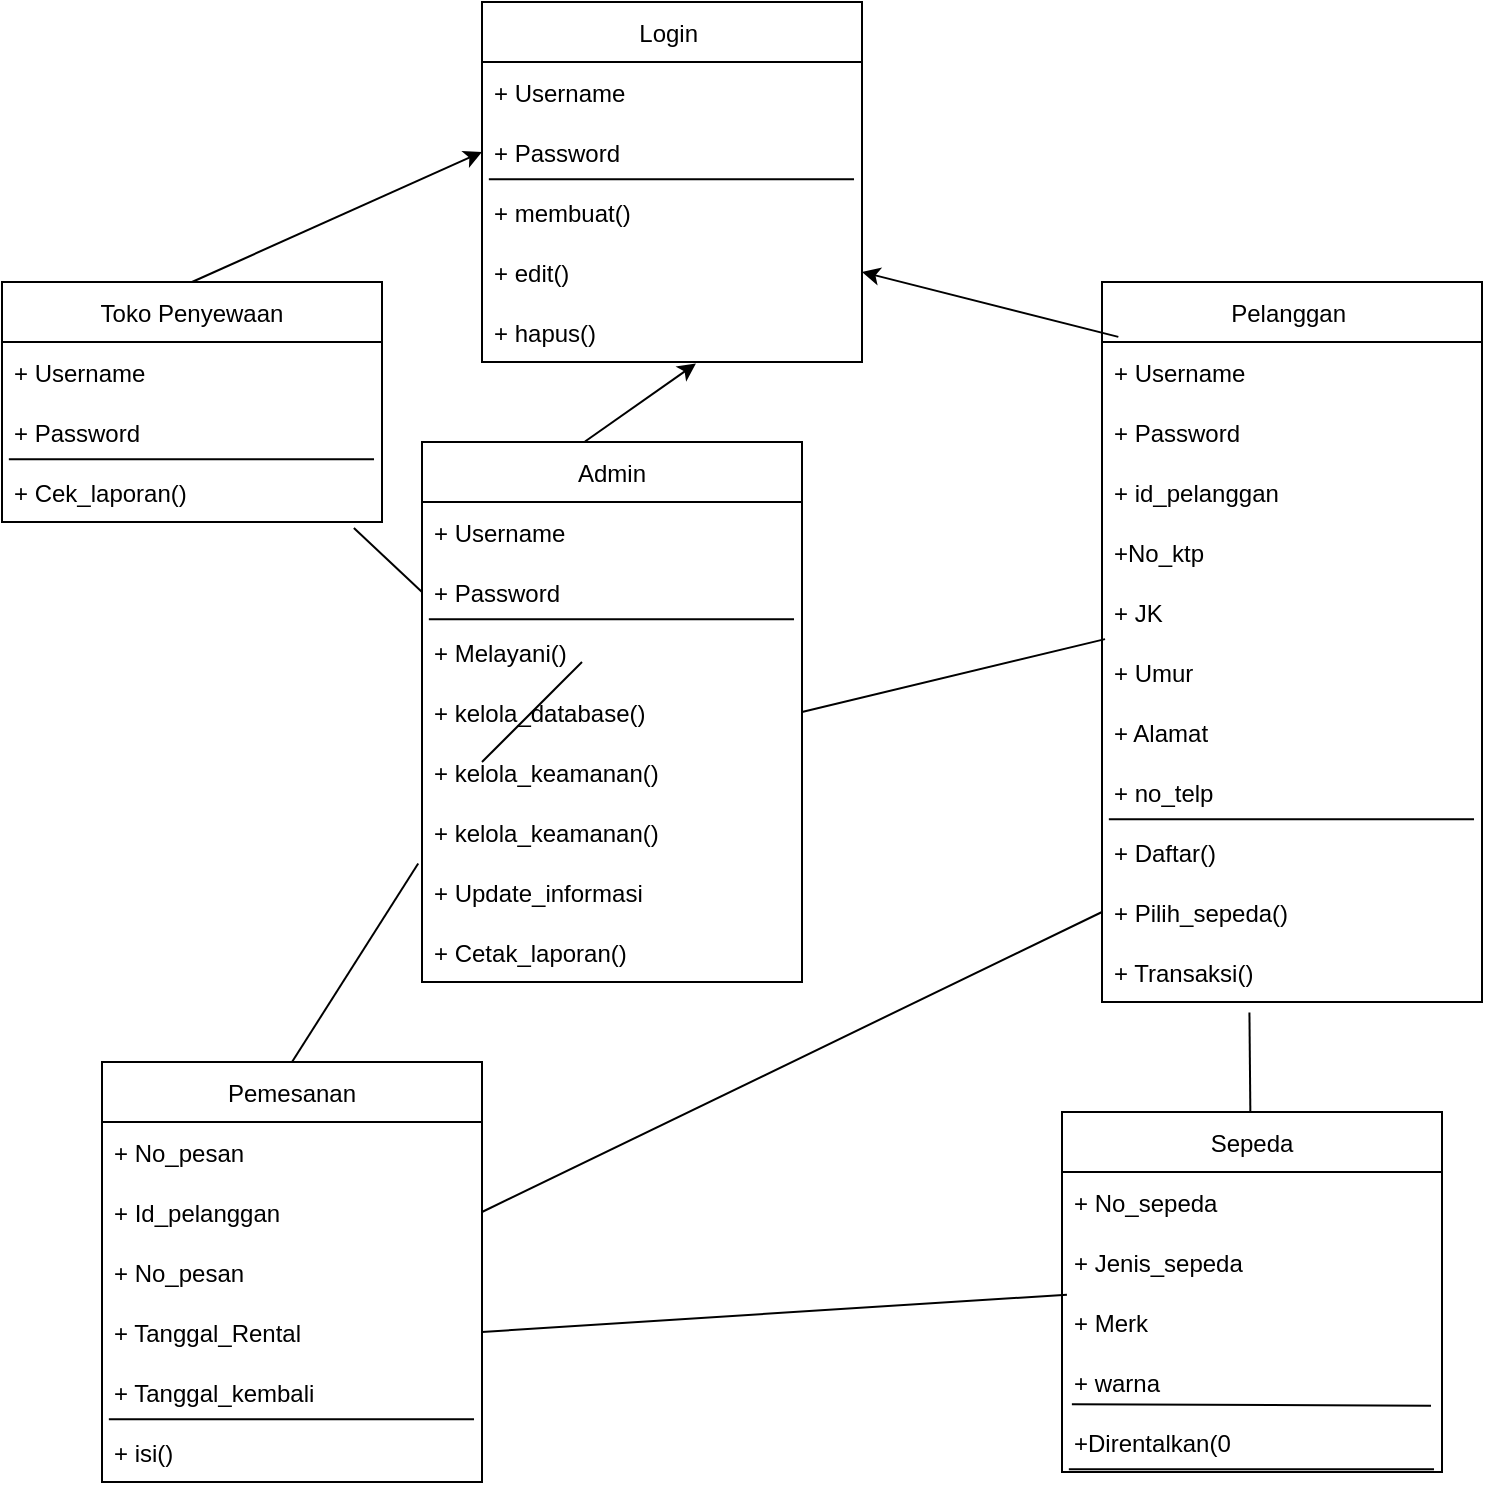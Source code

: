 <mxfile version="20.2.2" type="github"><diagram id="623ulmbeYyf7zP1IHpJS" name="Halaman-1"><mxGraphModel dx="1303" dy="767" grid="1" gridSize="10" guides="1" tooltips="1" connect="1" arrows="1" fold="1" page="1" pageScale="1" pageWidth="827" pageHeight="1169" math="0" shadow="0"><root><mxCell id="0"/><mxCell id="1" parent="0"/><mxCell id="8V3Z_wThRfv_rGXD6He0-1" value="Login " style="swimlane;fontStyle=0;childLayout=stackLayout;horizontal=1;startSize=30;horizontalStack=0;resizeParent=1;resizeParentMax=0;resizeLast=0;collapsible=1;marginBottom=0;" vertex="1" parent="1"><mxGeometry x="310" y="30" width="190" height="180" as="geometry"/></mxCell><mxCell id="8V3Z_wThRfv_rGXD6He0-2" value="+ Username " style="text;strokeColor=none;fillColor=none;align=left;verticalAlign=middle;spacingLeft=4;spacingRight=4;overflow=hidden;points=[[0,0.5],[1,0.5]];portConstraint=eastwest;rotatable=0;" vertex="1" parent="8V3Z_wThRfv_rGXD6He0-1"><mxGeometry y="30" width="190" height="30" as="geometry"/></mxCell><mxCell id="8V3Z_wThRfv_rGXD6He0-3" value="+ Password " style="text;strokeColor=none;fillColor=none;align=left;verticalAlign=middle;spacingLeft=4;spacingRight=4;overflow=hidden;points=[[0,0.5],[1,0.5]];portConstraint=eastwest;rotatable=0;" vertex="1" parent="8V3Z_wThRfv_rGXD6He0-1"><mxGeometry y="60" width="190" height="30" as="geometry"/></mxCell><mxCell id="8V3Z_wThRfv_rGXD6He0-4" value="+ membuat()" style="text;strokeColor=none;fillColor=none;align=left;verticalAlign=middle;spacingLeft=4;spacingRight=4;overflow=hidden;points=[[0,0.5],[1,0.5]];portConstraint=eastwest;rotatable=0;" vertex="1" parent="8V3Z_wThRfv_rGXD6He0-1"><mxGeometry y="90" width="190" height="30" as="geometry"/></mxCell><mxCell id="8V3Z_wThRfv_rGXD6He0-6" value="+ edit()" style="text;strokeColor=none;fillColor=none;align=left;verticalAlign=middle;spacingLeft=4;spacingRight=4;overflow=hidden;points=[[0,0.5],[1,0.5]];portConstraint=eastwest;rotatable=0;" vertex="1" parent="8V3Z_wThRfv_rGXD6He0-1"><mxGeometry y="120" width="190" height="30" as="geometry"/></mxCell><mxCell id="8V3Z_wThRfv_rGXD6He0-7" value="" style="endArrow=none;html=1;rounded=0;exitX=0.018;exitY=-0.044;exitDx=0;exitDy=0;exitPerimeter=0;entryX=0.979;entryY=-0.044;entryDx=0;entryDy=0;entryPerimeter=0;" edge="1" parent="8V3Z_wThRfv_rGXD6He0-1" source="8V3Z_wThRfv_rGXD6He0-4" target="8V3Z_wThRfv_rGXD6He0-4"><mxGeometry width="50" height="50" relative="1" as="geometry"><mxPoint x="200" y="160" as="sourcePoint"/><mxPoint x="250" y="110" as="targetPoint"/></mxGeometry></mxCell><mxCell id="8V3Z_wThRfv_rGXD6He0-8" value="+ hapus()" style="text;strokeColor=none;fillColor=none;align=left;verticalAlign=middle;spacingLeft=4;spacingRight=4;overflow=hidden;points=[[0,0.5],[1,0.5]];portConstraint=eastwest;rotatable=0;" vertex="1" parent="8V3Z_wThRfv_rGXD6He0-1"><mxGeometry y="150" width="190" height="30" as="geometry"/></mxCell><mxCell id="8V3Z_wThRfv_rGXD6He0-9" value="Pelanggan " style="swimlane;fontStyle=0;childLayout=stackLayout;horizontal=1;startSize=30;horizontalStack=0;resizeParent=1;resizeParentMax=0;resizeLast=0;collapsible=1;marginBottom=0;" vertex="1" parent="1"><mxGeometry x="620" y="170" width="190" height="360" as="geometry"/></mxCell><mxCell id="8V3Z_wThRfv_rGXD6He0-10" value="+ Username " style="text;strokeColor=none;fillColor=none;align=left;verticalAlign=middle;spacingLeft=4;spacingRight=4;overflow=hidden;points=[[0,0.5],[1,0.5]];portConstraint=eastwest;rotatable=0;" vertex="1" parent="8V3Z_wThRfv_rGXD6He0-9"><mxGeometry y="30" width="190" height="30" as="geometry"/></mxCell><mxCell id="8V3Z_wThRfv_rGXD6He0-11" value="+ Password " style="text;strokeColor=none;fillColor=none;align=left;verticalAlign=middle;spacingLeft=4;spacingRight=4;overflow=hidden;points=[[0,0.5],[1,0.5]];portConstraint=eastwest;rotatable=0;" vertex="1" parent="8V3Z_wThRfv_rGXD6He0-9"><mxGeometry y="60" width="190" height="30" as="geometry"/></mxCell><mxCell id="8V3Z_wThRfv_rGXD6He0-16" value="+ id_pelanggan " style="text;strokeColor=none;fillColor=none;align=left;verticalAlign=middle;spacingLeft=4;spacingRight=4;overflow=hidden;points=[[0,0.5],[1,0.5]];portConstraint=eastwest;rotatable=0;" vertex="1" parent="8V3Z_wThRfv_rGXD6He0-9"><mxGeometry y="90" width="190" height="30" as="geometry"/></mxCell><mxCell id="8V3Z_wThRfv_rGXD6He0-20" value="+No_ktp" style="text;strokeColor=none;fillColor=none;align=left;verticalAlign=middle;spacingLeft=4;spacingRight=4;overflow=hidden;points=[[0,0.5],[1,0.5]];portConstraint=eastwest;rotatable=0;" vertex="1" parent="8V3Z_wThRfv_rGXD6He0-9"><mxGeometry y="120" width="190" height="30" as="geometry"/></mxCell><mxCell id="8V3Z_wThRfv_rGXD6He0-19" value="+ JK" style="text;strokeColor=none;fillColor=none;align=left;verticalAlign=middle;spacingLeft=4;spacingRight=4;overflow=hidden;points=[[0,0.5],[1,0.5]];portConstraint=eastwest;rotatable=0;" vertex="1" parent="8V3Z_wThRfv_rGXD6He0-9"><mxGeometry y="150" width="190" height="30" as="geometry"/></mxCell><mxCell id="8V3Z_wThRfv_rGXD6He0-17" value="+ Umur" style="text;strokeColor=none;fillColor=none;align=left;verticalAlign=middle;spacingLeft=4;spacingRight=4;overflow=hidden;points=[[0,0.5],[1,0.5]];portConstraint=eastwest;rotatable=0;" vertex="1" parent="8V3Z_wThRfv_rGXD6He0-9"><mxGeometry y="180" width="190" height="30" as="geometry"/></mxCell><mxCell id="8V3Z_wThRfv_rGXD6He0-22" value="+ Alamat " style="text;strokeColor=none;fillColor=none;align=left;verticalAlign=middle;spacingLeft=4;spacingRight=4;overflow=hidden;points=[[0,0.5],[1,0.5]];portConstraint=eastwest;rotatable=0;" vertex="1" parent="8V3Z_wThRfv_rGXD6He0-9"><mxGeometry y="210" width="190" height="30" as="geometry"/></mxCell><mxCell id="8V3Z_wThRfv_rGXD6He0-21" value="+ no_telp" style="text;strokeColor=none;fillColor=none;align=left;verticalAlign=middle;spacingLeft=4;spacingRight=4;overflow=hidden;points=[[0,0.5],[1,0.5]];portConstraint=eastwest;rotatable=0;" vertex="1" parent="8V3Z_wThRfv_rGXD6He0-9"><mxGeometry y="240" width="190" height="30" as="geometry"/></mxCell><mxCell id="8V3Z_wThRfv_rGXD6He0-12" value="+ Daftar()" style="text;strokeColor=none;fillColor=none;align=left;verticalAlign=middle;spacingLeft=4;spacingRight=4;overflow=hidden;points=[[0,0.5],[1,0.5]];portConstraint=eastwest;rotatable=0;" vertex="1" parent="8V3Z_wThRfv_rGXD6He0-9"><mxGeometry y="270" width="190" height="30" as="geometry"/></mxCell><mxCell id="8V3Z_wThRfv_rGXD6He0-13" value="+ Pilih_sepeda()" style="text;strokeColor=none;fillColor=none;align=left;verticalAlign=middle;spacingLeft=4;spacingRight=4;overflow=hidden;points=[[0,0.5],[1,0.5]];portConstraint=eastwest;rotatable=0;" vertex="1" parent="8V3Z_wThRfv_rGXD6He0-9"><mxGeometry y="300" width="190" height="30" as="geometry"/></mxCell><mxCell id="8V3Z_wThRfv_rGXD6He0-14" value="" style="endArrow=none;html=1;rounded=0;exitX=0.018;exitY=-0.044;exitDx=0;exitDy=0;exitPerimeter=0;entryX=0.979;entryY=-0.044;entryDx=0;entryDy=0;entryPerimeter=0;" edge="1" parent="8V3Z_wThRfv_rGXD6He0-9" source="8V3Z_wThRfv_rGXD6He0-12" target="8V3Z_wThRfv_rGXD6He0-12"><mxGeometry width="50" height="50" relative="1" as="geometry"><mxPoint x="200" y="160" as="sourcePoint"/><mxPoint x="250" y="110" as="targetPoint"/></mxGeometry></mxCell><mxCell id="8V3Z_wThRfv_rGXD6He0-15" value="+ Transaksi()" style="text;strokeColor=none;fillColor=none;align=left;verticalAlign=middle;spacingLeft=4;spacingRight=4;overflow=hidden;points=[[0,0.5],[1,0.5]];portConstraint=eastwest;rotatable=0;" vertex="1" parent="8V3Z_wThRfv_rGXD6He0-9"><mxGeometry y="330" width="190" height="30" as="geometry"/></mxCell><mxCell id="8V3Z_wThRfv_rGXD6He0-23" value="Admin" style="swimlane;fontStyle=0;childLayout=stackLayout;horizontal=1;startSize=30;horizontalStack=0;resizeParent=1;resizeParentMax=0;resizeLast=0;collapsible=1;marginBottom=0;" vertex="1" parent="1"><mxGeometry x="280" y="250" width="190" height="270" as="geometry"/></mxCell><mxCell id="8V3Z_wThRfv_rGXD6He0-24" value="+ Username " style="text;strokeColor=none;fillColor=none;align=left;verticalAlign=middle;spacingLeft=4;spacingRight=4;overflow=hidden;points=[[0,0.5],[1,0.5]];portConstraint=eastwest;rotatable=0;" vertex="1" parent="8V3Z_wThRfv_rGXD6He0-23"><mxGeometry y="30" width="190" height="30" as="geometry"/></mxCell><mxCell id="8V3Z_wThRfv_rGXD6He0-25" value="+ Password " style="text;strokeColor=none;fillColor=none;align=left;verticalAlign=middle;spacingLeft=4;spacingRight=4;overflow=hidden;points=[[0,0.5],[1,0.5]];portConstraint=eastwest;rotatable=0;" vertex="1" parent="8V3Z_wThRfv_rGXD6He0-23"><mxGeometry y="60" width="190" height="30" as="geometry"/></mxCell><mxCell id="8V3Z_wThRfv_rGXD6He0-32" value="+ Melayani()" style="text;strokeColor=none;fillColor=none;align=left;verticalAlign=middle;spacingLeft=4;spacingRight=4;overflow=hidden;points=[[0,0.5],[1,0.5]];portConstraint=eastwest;rotatable=0;" vertex="1" parent="8V3Z_wThRfv_rGXD6He0-23"><mxGeometry y="90" width="190" height="30" as="geometry"/></mxCell><mxCell id="8V3Z_wThRfv_rGXD6He0-33" value="+ kelola_database()" style="text;strokeColor=none;fillColor=none;align=left;verticalAlign=middle;spacingLeft=4;spacingRight=4;overflow=hidden;points=[[0,0.5],[1,0.5]];portConstraint=eastwest;rotatable=0;" vertex="1" parent="8V3Z_wThRfv_rGXD6He0-23"><mxGeometry y="120" width="190" height="30" as="geometry"/></mxCell><mxCell id="8V3Z_wThRfv_rGXD6He0-34" value="" style="endArrow=none;html=1;rounded=0;exitX=0.018;exitY=-0.044;exitDx=0;exitDy=0;exitPerimeter=0;entryX=0.979;entryY=-0.044;entryDx=0;entryDy=0;entryPerimeter=0;" edge="1" parent="8V3Z_wThRfv_rGXD6He0-23" source="8V3Z_wThRfv_rGXD6He0-32" target="8V3Z_wThRfv_rGXD6He0-32"><mxGeometry width="50" height="50" relative="1" as="geometry"><mxPoint x="200" y="160" as="sourcePoint"/><mxPoint x="250" y="110" as="targetPoint"/></mxGeometry></mxCell><mxCell id="8V3Z_wThRfv_rGXD6He0-70" value="+ kelola_keamanan()" style="text;strokeColor=none;fillColor=none;align=left;verticalAlign=middle;spacingLeft=4;spacingRight=4;overflow=hidden;points=[[0,0.5],[1,0.5]];portConstraint=eastwest;rotatable=0;" vertex="1" parent="8V3Z_wThRfv_rGXD6He0-23"><mxGeometry y="150" width="190" height="30" as="geometry"/></mxCell><mxCell id="8V3Z_wThRfv_rGXD6He0-35" value="+ kelola_keamanan()" style="text;strokeColor=none;fillColor=none;align=left;verticalAlign=middle;spacingLeft=4;spacingRight=4;overflow=hidden;points=[[0,0.5],[1,0.5]];portConstraint=eastwest;rotatable=0;" vertex="1" parent="8V3Z_wThRfv_rGXD6He0-23"><mxGeometry y="180" width="190" height="30" as="geometry"/></mxCell><mxCell id="8V3Z_wThRfv_rGXD6He0-37" value="+ Update_informasi" style="text;strokeColor=none;fillColor=none;align=left;verticalAlign=middle;spacingLeft=4;spacingRight=4;overflow=hidden;points=[[0,0.5],[1,0.5]];portConstraint=eastwest;rotatable=0;" vertex="1" parent="8V3Z_wThRfv_rGXD6He0-23"><mxGeometry y="210" width="190" height="30" as="geometry"/></mxCell><mxCell id="8V3Z_wThRfv_rGXD6He0-36" value="+ Cetak_laporan()" style="text;strokeColor=none;fillColor=none;align=left;verticalAlign=middle;spacingLeft=4;spacingRight=4;overflow=hidden;points=[[0,0.5],[1,0.5]];portConstraint=eastwest;rotatable=0;" vertex="1" parent="8V3Z_wThRfv_rGXD6He0-23"><mxGeometry y="240" width="190" height="30" as="geometry"/></mxCell><mxCell id="8V3Z_wThRfv_rGXD6He0-38" value="Toko Penyewaan" style="swimlane;fontStyle=0;childLayout=stackLayout;horizontal=1;startSize=30;horizontalStack=0;resizeParent=1;resizeParentMax=0;resizeLast=0;collapsible=1;marginBottom=0;" vertex="1" parent="1"><mxGeometry x="70" y="170" width="190" height="120" as="geometry"/></mxCell><mxCell id="8V3Z_wThRfv_rGXD6He0-39" value="+ Username " style="text;strokeColor=none;fillColor=none;align=left;verticalAlign=middle;spacingLeft=4;spacingRight=4;overflow=hidden;points=[[0,0.5],[1,0.5]];portConstraint=eastwest;rotatable=0;" vertex="1" parent="8V3Z_wThRfv_rGXD6He0-38"><mxGeometry y="30" width="190" height="30" as="geometry"/></mxCell><mxCell id="8V3Z_wThRfv_rGXD6He0-40" value="+ Password " style="text;strokeColor=none;fillColor=none;align=left;verticalAlign=middle;spacingLeft=4;spacingRight=4;overflow=hidden;points=[[0,0.5],[1,0.5]];portConstraint=eastwest;rotatable=0;" vertex="1" parent="8V3Z_wThRfv_rGXD6He0-38"><mxGeometry y="60" width="190" height="30" as="geometry"/></mxCell><mxCell id="8V3Z_wThRfv_rGXD6He0-41" value="+ Cek_laporan()" style="text;strokeColor=none;fillColor=none;align=left;verticalAlign=middle;spacingLeft=4;spacingRight=4;overflow=hidden;points=[[0,0.5],[1,0.5]];portConstraint=eastwest;rotatable=0;" vertex="1" parent="8V3Z_wThRfv_rGXD6He0-38"><mxGeometry y="90" width="190" height="30" as="geometry"/></mxCell><mxCell id="8V3Z_wThRfv_rGXD6He0-43" value="" style="endArrow=none;html=1;rounded=0;exitX=0.018;exitY=-0.044;exitDx=0;exitDy=0;exitPerimeter=0;entryX=0.979;entryY=-0.044;entryDx=0;entryDy=0;entryPerimeter=0;" edge="1" parent="8V3Z_wThRfv_rGXD6He0-38" source="8V3Z_wThRfv_rGXD6He0-41" target="8V3Z_wThRfv_rGXD6He0-41"><mxGeometry width="50" height="50" relative="1" as="geometry"><mxPoint x="200" y="160" as="sourcePoint"/><mxPoint x="250" y="110" as="targetPoint"/></mxGeometry></mxCell><mxCell id="8V3Z_wThRfv_rGXD6He0-45" value="Pemesanan" style="swimlane;fontStyle=0;childLayout=stackLayout;horizontal=1;startSize=30;horizontalStack=0;resizeParent=1;resizeParentMax=0;resizeLast=0;collapsible=1;marginBottom=0;" vertex="1" parent="1"><mxGeometry x="120" y="560" width="190" height="210" as="geometry"/></mxCell><mxCell id="8V3Z_wThRfv_rGXD6He0-46" value="+ No_pesan " style="text;strokeColor=none;fillColor=none;align=left;verticalAlign=middle;spacingLeft=4;spacingRight=4;overflow=hidden;points=[[0,0.5],[1,0.5]];portConstraint=eastwest;rotatable=0;" vertex="1" parent="8V3Z_wThRfv_rGXD6He0-45"><mxGeometry y="30" width="190" height="30" as="geometry"/></mxCell><mxCell id="8V3Z_wThRfv_rGXD6He0-47" value="+ Id_pelanggan " style="text;strokeColor=none;fillColor=none;align=left;verticalAlign=middle;spacingLeft=4;spacingRight=4;overflow=hidden;points=[[0,0.5],[1,0.5]];portConstraint=eastwest;rotatable=0;" vertex="1" parent="8V3Z_wThRfv_rGXD6He0-45"><mxGeometry y="60" width="190" height="30" as="geometry"/></mxCell><mxCell id="8V3Z_wThRfv_rGXD6He0-52" value="+ No_pesan" style="text;strokeColor=none;fillColor=none;align=left;verticalAlign=middle;spacingLeft=4;spacingRight=4;overflow=hidden;points=[[0,0.5],[1,0.5]];portConstraint=eastwest;rotatable=0;" vertex="1" parent="8V3Z_wThRfv_rGXD6He0-45"><mxGeometry y="90" width="190" height="30" as="geometry"/></mxCell><mxCell id="8V3Z_wThRfv_rGXD6He0-53" value="+ Tanggal_Rental" style="text;strokeColor=none;fillColor=none;align=left;verticalAlign=middle;spacingLeft=4;spacingRight=4;overflow=hidden;points=[[0,0.5],[1,0.5]];portConstraint=eastwest;rotatable=0;" vertex="1" parent="8V3Z_wThRfv_rGXD6He0-45"><mxGeometry y="120" width="190" height="30" as="geometry"/></mxCell><mxCell id="8V3Z_wThRfv_rGXD6He0-54" value="+ Tanggal_kembali" style="text;strokeColor=none;fillColor=none;align=left;verticalAlign=middle;spacingLeft=4;spacingRight=4;overflow=hidden;points=[[0,0.5],[1,0.5]];portConstraint=eastwest;rotatable=0;" vertex="1" parent="8V3Z_wThRfv_rGXD6He0-45"><mxGeometry y="150" width="190" height="30" as="geometry"/></mxCell><mxCell id="8V3Z_wThRfv_rGXD6He0-50" value="" style="endArrow=none;html=1;rounded=0;exitX=0.018;exitY=-0.044;exitDx=0;exitDy=0;exitPerimeter=0;entryX=0.979;entryY=-0.044;entryDx=0;entryDy=0;entryPerimeter=0;" edge="1" parent="8V3Z_wThRfv_rGXD6He0-45"><mxGeometry width="50" height="50" relative="1" as="geometry"><mxPoint x="3.42" y="178.68" as="sourcePoint"/><mxPoint x="186.01" y="178.68" as="targetPoint"/></mxGeometry></mxCell><mxCell id="8V3Z_wThRfv_rGXD6He0-51" value="+ isi()" style="text;strokeColor=none;fillColor=none;align=left;verticalAlign=middle;spacingLeft=4;spacingRight=4;overflow=hidden;points=[[0,0.5],[1,0.5]];portConstraint=eastwest;rotatable=0;" vertex="1" parent="8V3Z_wThRfv_rGXD6He0-45"><mxGeometry y="180" width="190" height="30" as="geometry"/></mxCell><mxCell id="8V3Z_wThRfv_rGXD6He0-55" value="Sepeda" style="swimlane;fontStyle=0;childLayout=stackLayout;horizontal=1;startSize=30;horizontalStack=0;resizeParent=1;resizeParentMax=0;resizeLast=0;collapsible=1;marginBottom=0;" vertex="1" parent="1"><mxGeometry x="600" y="585" width="190" height="180" as="geometry"/></mxCell><mxCell id="8V3Z_wThRfv_rGXD6He0-56" value="+ No_sepeda " style="text;strokeColor=none;fillColor=none;align=left;verticalAlign=middle;spacingLeft=4;spacingRight=4;overflow=hidden;points=[[0,0.5],[1,0.5]];portConstraint=eastwest;rotatable=0;" vertex="1" parent="8V3Z_wThRfv_rGXD6He0-55"><mxGeometry y="30" width="190" height="30" as="geometry"/></mxCell><mxCell id="8V3Z_wThRfv_rGXD6He0-57" value="+ Jenis_sepeda " style="text;strokeColor=none;fillColor=none;align=left;verticalAlign=middle;spacingLeft=4;spacingRight=4;overflow=hidden;points=[[0,0.5],[1,0.5]];portConstraint=eastwest;rotatable=0;" vertex="1" parent="8V3Z_wThRfv_rGXD6He0-55"><mxGeometry y="60" width="190" height="30" as="geometry"/></mxCell><mxCell id="8V3Z_wThRfv_rGXD6He0-59" value="+ Merk" style="text;strokeColor=none;fillColor=none;align=left;verticalAlign=middle;spacingLeft=4;spacingRight=4;overflow=hidden;points=[[0,0.5],[1,0.5]];portConstraint=eastwest;rotatable=0;" vertex="1" parent="8V3Z_wThRfv_rGXD6He0-55"><mxGeometry y="90" width="190" height="30" as="geometry"/></mxCell><mxCell id="8V3Z_wThRfv_rGXD6He0-60" value="+ warna" style="text;strokeColor=none;fillColor=none;align=left;verticalAlign=middle;spacingLeft=4;spacingRight=4;overflow=hidden;points=[[0,0.5],[1,0.5]];portConstraint=eastwest;rotatable=0;" vertex="1" parent="8V3Z_wThRfv_rGXD6He0-55"><mxGeometry y="120" width="190" height="30" as="geometry"/></mxCell><mxCell id="8V3Z_wThRfv_rGXD6He0-61" value="" style="endArrow=none;html=1;rounded=0;exitX=0.018;exitY=-0.044;exitDx=0;exitDy=0;exitPerimeter=0;entryX=0.979;entryY=-0.044;entryDx=0;entryDy=0;entryPerimeter=0;" edge="1" parent="8V3Z_wThRfv_rGXD6He0-55"><mxGeometry width="50" height="50" relative="1" as="geometry"><mxPoint x="3.42" y="178.68" as="sourcePoint"/><mxPoint x="186.01" y="178.68" as="targetPoint"/></mxGeometry></mxCell><mxCell id="8V3Z_wThRfv_rGXD6He0-62" value="+Direntalkan(0" style="text;strokeColor=none;fillColor=none;align=left;verticalAlign=middle;spacingLeft=4;spacingRight=4;overflow=hidden;points=[[0,0.5],[1,0.5]];portConstraint=eastwest;rotatable=0;" vertex="1" parent="8V3Z_wThRfv_rGXD6He0-55"><mxGeometry y="150" width="190" height="30" as="geometry"/></mxCell><mxCell id="8V3Z_wThRfv_rGXD6He0-63" value="" style="endArrow=none;html=1;rounded=0;exitX=0.026;exitY=-0.131;exitDx=0;exitDy=0;exitPerimeter=0;entryX=0.971;entryY=-0.105;entryDx=0;entryDy=0;entryPerimeter=0;" edge="1" parent="8V3Z_wThRfv_rGXD6He0-55" source="8V3Z_wThRfv_rGXD6He0-62" target="8V3Z_wThRfv_rGXD6He0-62"><mxGeometry width="50" height="50" relative="1" as="geometry"><mxPoint x="210" y="110" as="sourcePoint"/><mxPoint x="260" y="60" as="targetPoint"/></mxGeometry></mxCell><mxCell id="8V3Z_wThRfv_rGXD6He0-64" value="" style="endArrow=classic;html=1;rounded=0;exitX=0.5;exitY=0;exitDx=0;exitDy=0;entryX=0;entryY=0.5;entryDx=0;entryDy=0;" edge="1" parent="1" source="8V3Z_wThRfv_rGXD6He0-38" target="8V3Z_wThRfv_rGXD6He0-3"><mxGeometry width="50" height="50" relative="1" as="geometry"><mxPoint x="310" y="410" as="sourcePoint"/><mxPoint x="300" y="110" as="targetPoint"/></mxGeometry></mxCell><mxCell id="8V3Z_wThRfv_rGXD6He0-65" value="" style="endArrow=classic;html=1;rounded=0;entryX=0.563;entryY=1.026;entryDx=0;entryDy=0;entryPerimeter=0;exitX=0.429;exitY=-0.001;exitDx=0;exitDy=0;exitPerimeter=0;" edge="1" parent="1" source="8V3Z_wThRfv_rGXD6He0-23" target="8V3Z_wThRfv_rGXD6He0-8"><mxGeometry width="50" height="50" relative="1" as="geometry"><mxPoint x="310" y="410" as="sourcePoint"/><mxPoint x="360" y="360" as="targetPoint"/></mxGeometry></mxCell><mxCell id="8V3Z_wThRfv_rGXD6He0-66" value="" style="endArrow=classic;html=1;rounded=0;entryX=1;entryY=0.5;entryDx=0;entryDy=0;exitX=0.043;exitY=-0.085;exitDx=0;exitDy=0;exitPerimeter=0;" edge="1" parent="1" source="8V3Z_wThRfv_rGXD6He0-10" target="8V3Z_wThRfv_rGXD6He0-6"><mxGeometry width="50" height="50" relative="1" as="geometry"><mxPoint x="310" y="410" as="sourcePoint"/><mxPoint x="360" y="360" as="targetPoint"/></mxGeometry></mxCell><mxCell id="8V3Z_wThRfv_rGXD6He0-68" value="" style="endArrow=none;html=1;rounded=0;exitX=0.926;exitY=1.1;exitDx=0;exitDy=0;exitPerimeter=0;entryX=0;entryY=0.5;entryDx=0;entryDy=0;" edge="1" parent="1" source="8V3Z_wThRfv_rGXD6He0-41" target="8V3Z_wThRfv_rGXD6He0-25"><mxGeometry width="50" height="50" relative="1" as="geometry"><mxPoint x="310" y="410" as="sourcePoint"/><mxPoint x="360" y="360" as="targetPoint"/></mxGeometry></mxCell><mxCell id="8V3Z_wThRfv_rGXD6He0-72" value="" style="endArrow=none;html=1;rounded=0;entryX=-0.01;entryY=0.026;entryDx=0;entryDy=0;entryPerimeter=0;exitX=0.5;exitY=0;exitDx=0;exitDy=0;" edge="1" parent="1" source="8V3Z_wThRfv_rGXD6He0-45" target="8V3Z_wThRfv_rGXD6He0-37"><mxGeometry width="50" height="50" relative="1" as="geometry"><mxPoint x="210" y="570" as="sourcePoint"/><mxPoint x="260" y="520" as="targetPoint"/></mxGeometry></mxCell><mxCell id="8V3Z_wThRfv_rGXD6He0-75" value="" style="endArrow=none;html=1;rounded=0;exitX=1;exitY=0.5;exitDx=0;exitDy=0;entryX=0;entryY=0.5;entryDx=0;entryDy=0;" edge="1" parent="1" source="8V3Z_wThRfv_rGXD6He0-47" target="8V3Z_wThRfv_rGXD6He0-13"><mxGeometry width="50" height="50" relative="1" as="geometry"><mxPoint x="340" y="660" as="sourcePoint"/><mxPoint x="390" y="610" as="targetPoint"/></mxGeometry></mxCell><mxCell id="8V3Z_wThRfv_rGXD6He0-76" value="" style="endArrow=none;html=1;rounded=0;entryX=0.388;entryY=1.174;entryDx=0;entryDy=0;entryPerimeter=0;" edge="1" parent="1" source="8V3Z_wThRfv_rGXD6He0-55" target="8V3Z_wThRfv_rGXD6He0-15"><mxGeometry width="50" height="50" relative="1" as="geometry"><mxPoint x="510" y="720" as="sourcePoint"/><mxPoint x="560" y="670" as="targetPoint"/></mxGeometry></mxCell><mxCell id="8V3Z_wThRfv_rGXD6He0-77" value="" style="endArrow=none;html=1;rounded=0;exitX=1;exitY=0.5;exitDx=0;exitDy=0;entryX=0.013;entryY=0.044;entryDx=0;entryDy=0;entryPerimeter=0;" edge="1" parent="1" source="8V3Z_wThRfv_rGXD6He0-53" target="8V3Z_wThRfv_rGXD6He0-59"><mxGeometry width="50" height="50" relative="1" as="geometry"><mxPoint x="440" y="720" as="sourcePoint"/><mxPoint x="490" y="670" as="targetPoint"/></mxGeometry></mxCell><mxCell id="8V3Z_wThRfv_rGXD6He0-78" value="" style="endArrow=none;html=1;rounded=0;exitX=1;exitY=0.5;exitDx=0;exitDy=0;entryX=0.008;entryY=-0.048;entryDx=0;entryDy=0;entryPerimeter=0;" edge="1" parent="1" source="8V3Z_wThRfv_rGXD6He0-33" target="8V3Z_wThRfv_rGXD6He0-17"><mxGeometry width="50" height="50" relative="1" as="geometry"><mxPoint x="530" y="400" as="sourcePoint"/><mxPoint x="580" y="350" as="targetPoint"/></mxGeometry></mxCell><mxCell id="8V3Z_wThRfv_rGXD6He0-79" value="" style="endArrow=none;html=1;rounded=0;" edge="1" parent="1"><mxGeometry width="50" height="50" relative="1" as="geometry"><mxPoint x="310" y="410" as="sourcePoint"/><mxPoint x="360" y="360" as="targetPoint"/></mxGeometry></mxCell></root></mxGraphModel></diagram></mxfile>